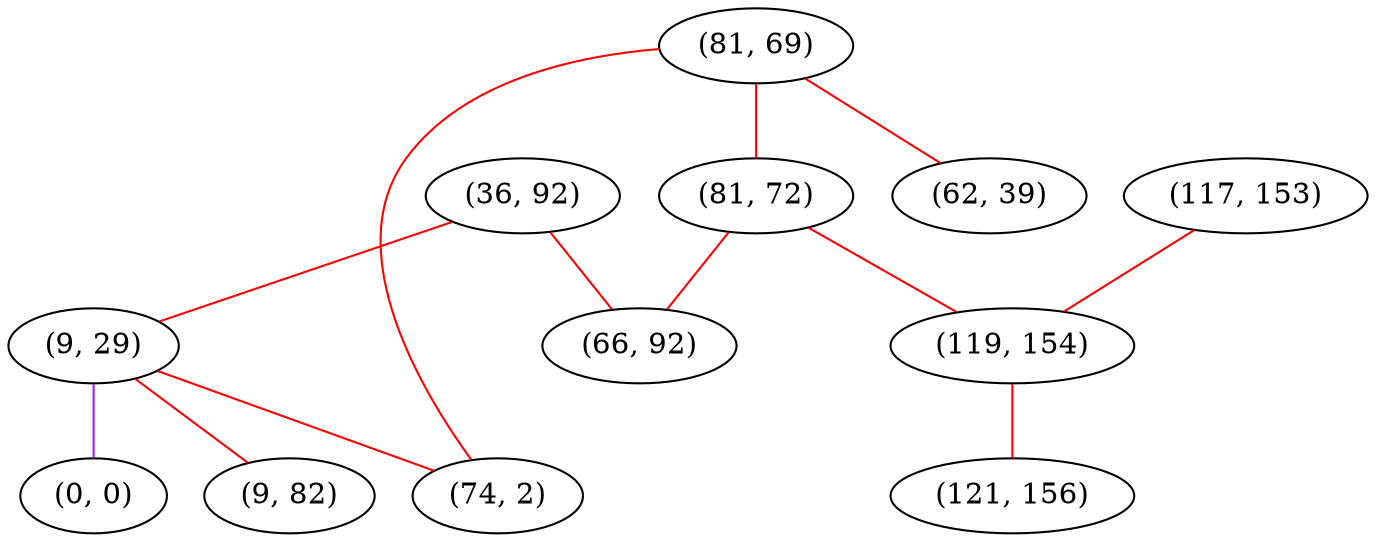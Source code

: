 graph "" {
"(81, 69)";
"(81, 72)";
"(36, 92)";
"(66, 92)";
"(117, 153)";
"(9, 29)";
"(0, 0)";
"(119, 154)";
"(9, 82)";
"(62, 39)";
"(121, 156)";
"(74, 2)";
"(81, 69)" -- "(81, 72)"  [color=red, key=0, weight=1];
"(81, 69)" -- "(62, 39)"  [color=red, key=0, weight=1];
"(81, 69)" -- "(74, 2)"  [color=red, key=0, weight=1];
"(81, 72)" -- "(66, 92)"  [color=red, key=0, weight=1];
"(81, 72)" -- "(119, 154)"  [color=red, key=0, weight=1];
"(36, 92)" -- "(9, 29)"  [color=red, key=0, weight=1];
"(36, 92)" -- "(66, 92)"  [color=red, key=0, weight=1];
"(117, 153)" -- "(119, 154)"  [color=red, key=0, weight=1];
"(9, 29)" -- "(9, 82)"  [color=red, key=0, weight=1];
"(9, 29)" -- "(0, 0)"  [color=purple, key=0, weight=4];
"(9, 29)" -- "(74, 2)"  [color=red, key=0, weight=1];
"(119, 154)" -- "(121, 156)"  [color=red, key=0, weight=1];
}
